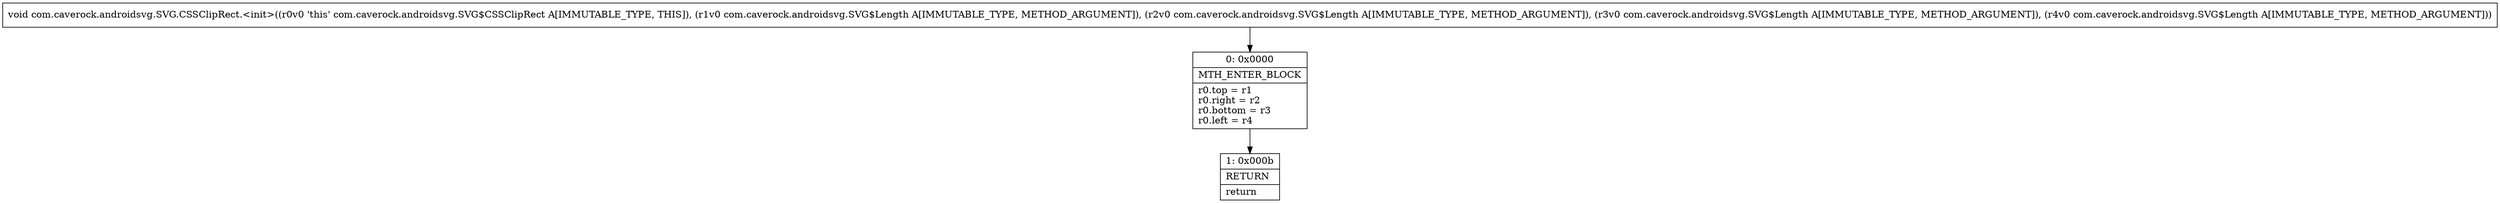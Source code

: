 digraph "CFG forcom.caverock.androidsvg.SVG.CSSClipRect.\<init\>(Lcom\/caverock\/androidsvg\/SVG$Length;Lcom\/caverock\/androidsvg\/SVG$Length;Lcom\/caverock\/androidsvg\/SVG$Length;Lcom\/caverock\/androidsvg\/SVG$Length;)V" {
Node_0 [shape=record,label="{0\:\ 0x0000|MTH_ENTER_BLOCK\l|r0.top = r1\lr0.right = r2\lr0.bottom = r3\lr0.left = r4\l}"];
Node_1 [shape=record,label="{1\:\ 0x000b|RETURN\l|return\l}"];
MethodNode[shape=record,label="{void com.caverock.androidsvg.SVG.CSSClipRect.\<init\>((r0v0 'this' com.caverock.androidsvg.SVG$CSSClipRect A[IMMUTABLE_TYPE, THIS]), (r1v0 com.caverock.androidsvg.SVG$Length A[IMMUTABLE_TYPE, METHOD_ARGUMENT]), (r2v0 com.caverock.androidsvg.SVG$Length A[IMMUTABLE_TYPE, METHOD_ARGUMENT]), (r3v0 com.caverock.androidsvg.SVG$Length A[IMMUTABLE_TYPE, METHOD_ARGUMENT]), (r4v0 com.caverock.androidsvg.SVG$Length A[IMMUTABLE_TYPE, METHOD_ARGUMENT])) }"];
MethodNode -> Node_0;
Node_0 -> Node_1;
}

